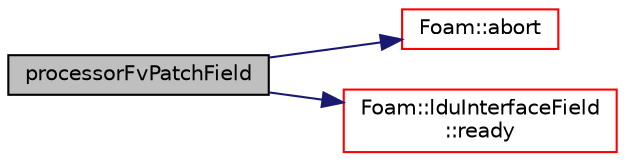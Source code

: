 digraph "processorFvPatchField"
{
  bgcolor="transparent";
  edge [fontname="Helvetica",fontsize="10",labelfontname="Helvetica",labelfontsize="10"];
  node [fontname="Helvetica",fontsize="10",shape=record];
  rankdir="LR";
  Node163 [label="processorFvPatchField",height=0.2,width=0.4,color="black", fillcolor="grey75", style="filled", fontcolor="black"];
  Node163 -> Node164 [color="midnightblue",fontsize="10",style="solid",fontname="Helvetica"];
  Node164 [label="Foam::abort",height=0.2,width=0.4,color="red",URL="$a21851.html#a447107a607d03e417307c203fa5fb44b"];
  Node163 -> Node209 [color="midnightblue",fontsize="10",style="solid",fontname="Helvetica"];
  Node209 [label="Foam::lduInterfaceField\l::ready",height=0.2,width=0.4,color="red",URL="$a27917.html#a4dbbf25ef1c96c58ab83e9873d479f4d",tooltip="Is all data available. "];
}
